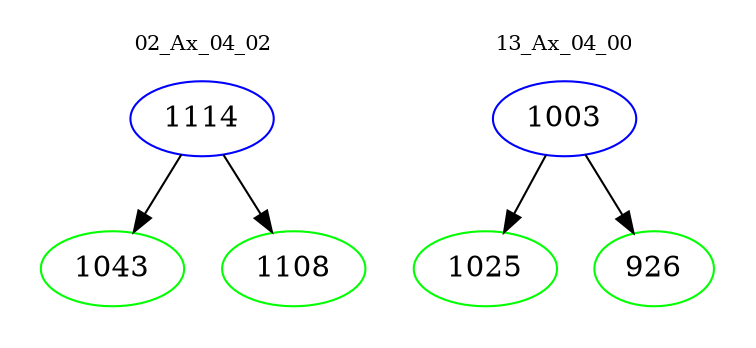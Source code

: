 digraph{
subgraph cluster_0 {
color = white
label = "02_Ax_04_02";
fontsize=10;
T0_1114 [label="1114", color="blue"]
T0_1114 -> T0_1043 [color="black"]
T0_1043 [label="1043", color="green"]
T0_1114 -> T0_1108 [color="black"]
T0_1108 [label="1108", color="green"]
}
subgraph cluster_1 {
color = white
label = "13_Ax_04_00";
fontsize=10;
T1_1003 [label="1003", color="blue"]
T1_1003 -> T1_1025 [color="black"]
T1_1025 [label="1025", color="green"]
T1_1003 -> T1_926 [color="black"]
T1_926 [label="926", color="green"]
}
}
